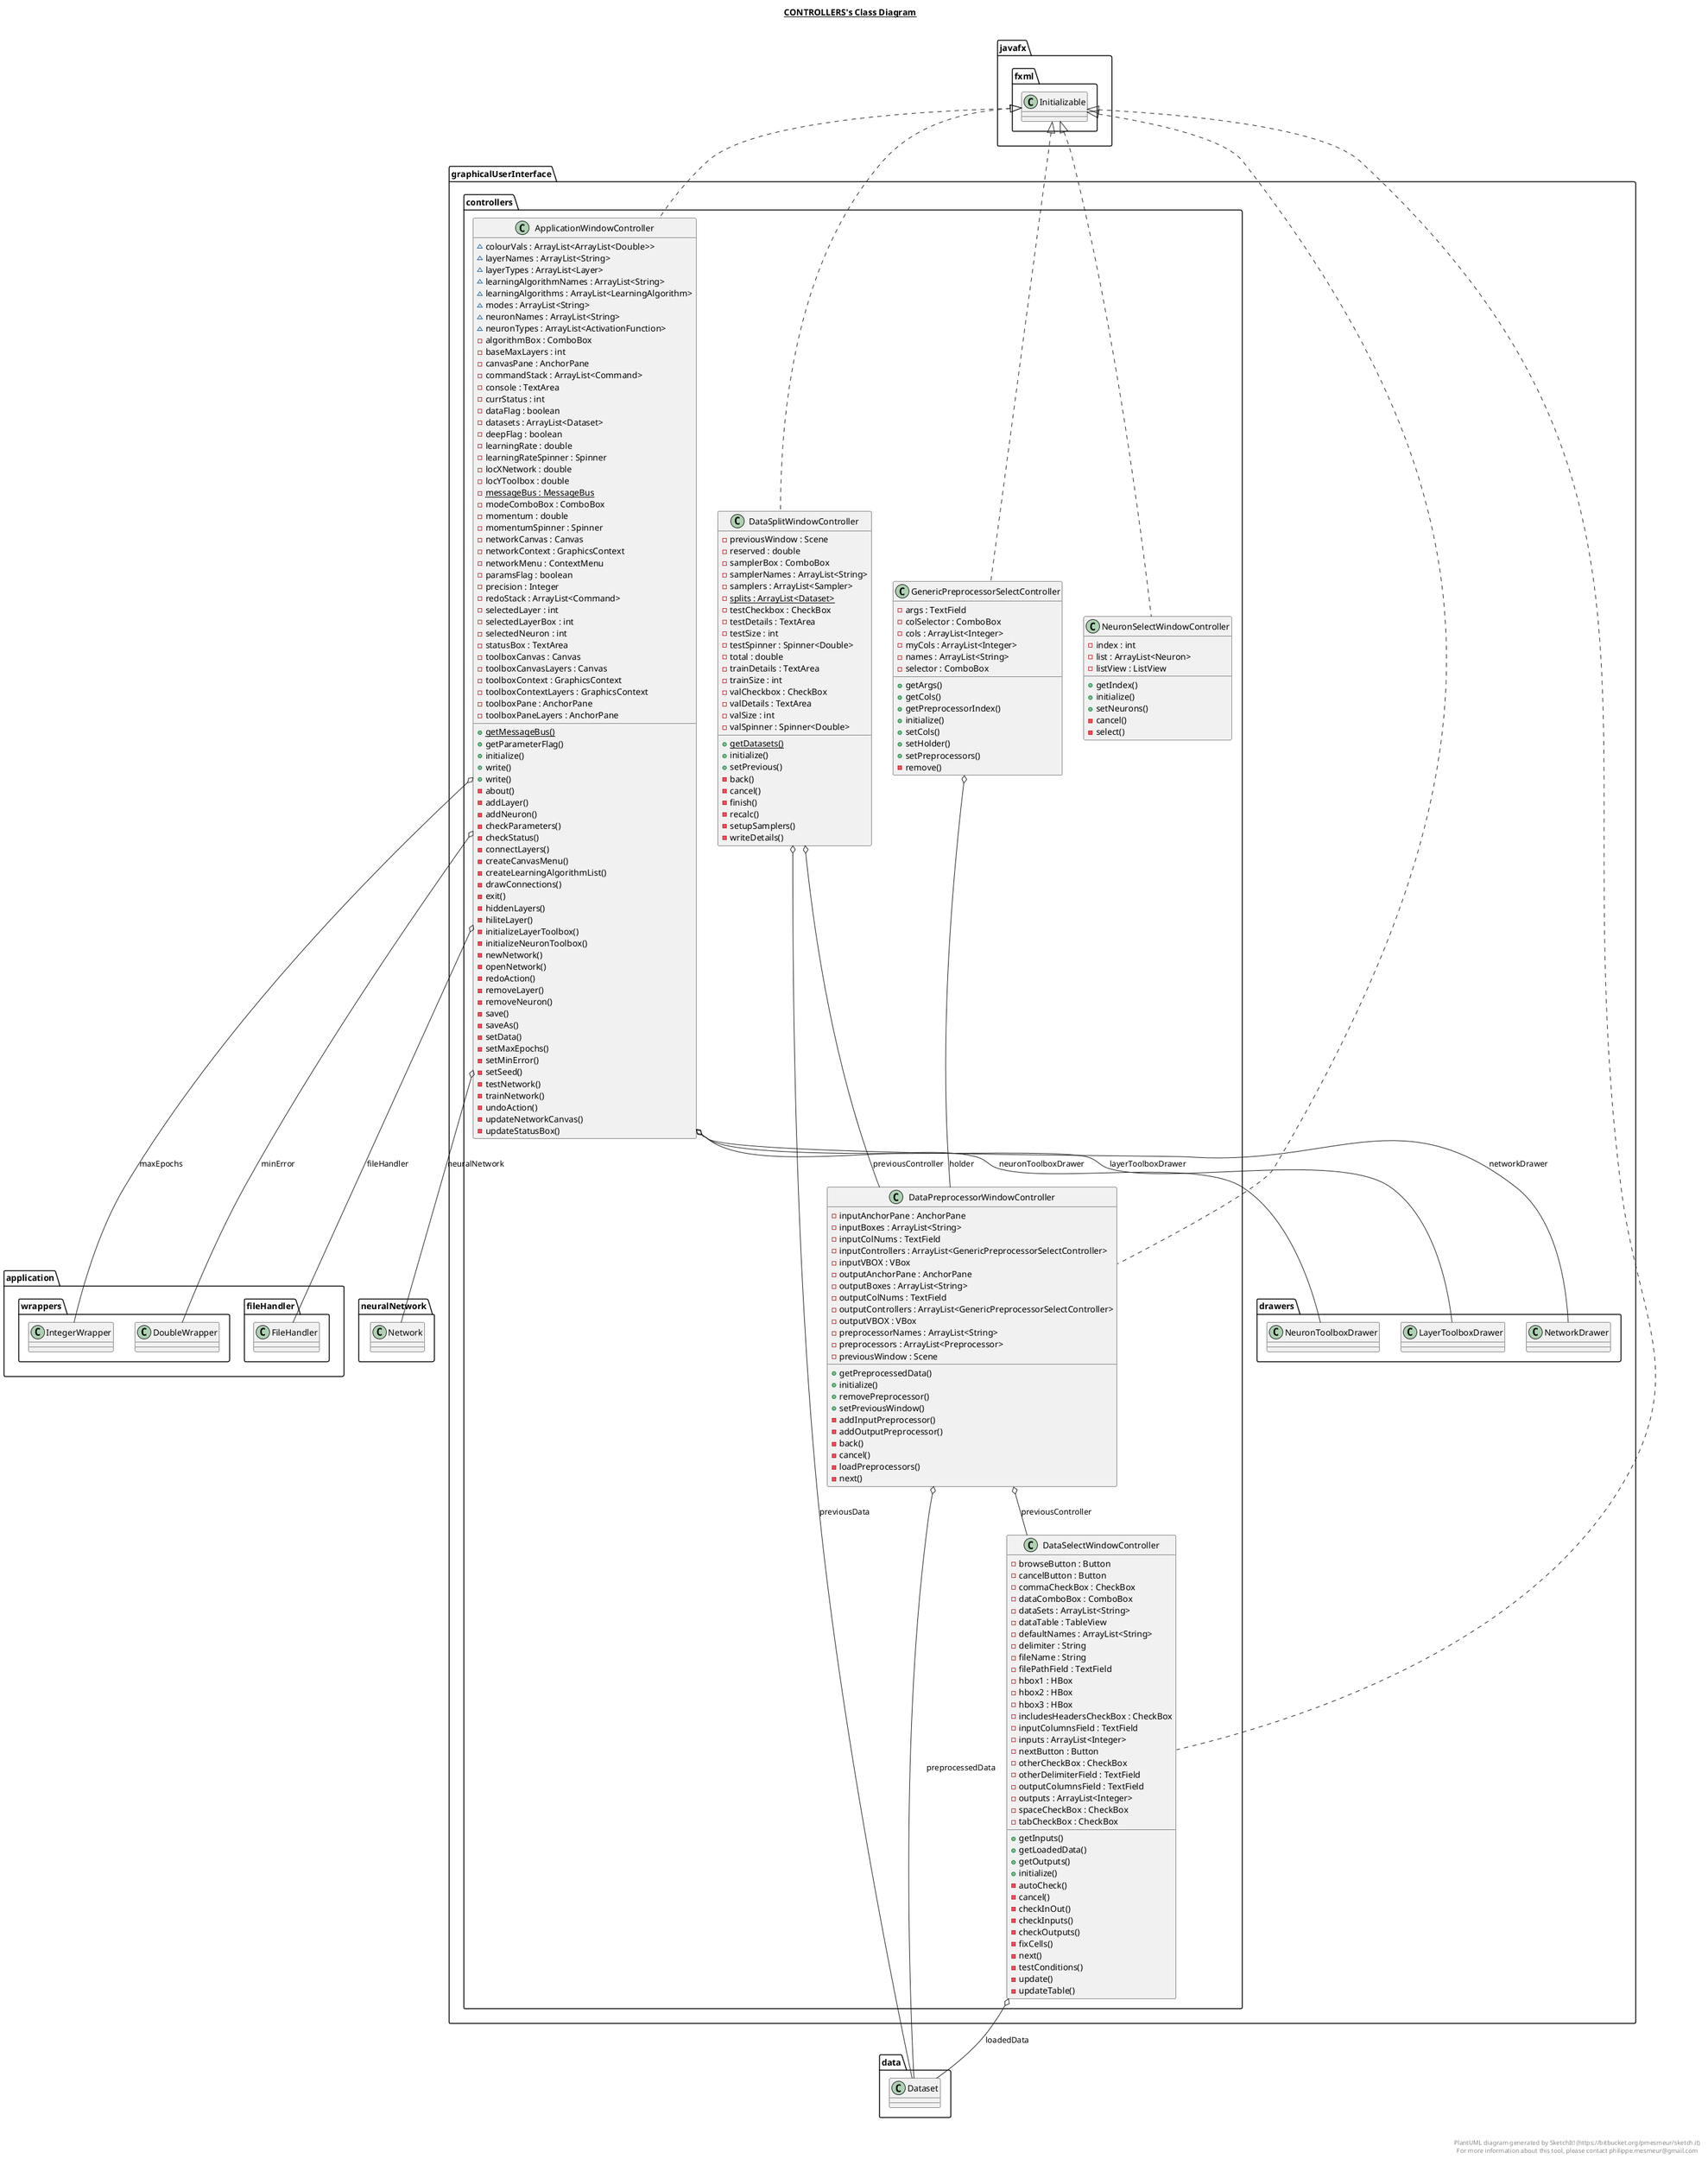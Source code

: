 @startuml

title __CONTROLLERS's Class Diagram__\n

  namespace graphicalUserInterface {
    namespace controllers {
      class graphicalUserInterface.controllers.ApplicationWindowController {
          ~ colourVals : ArrayList<ArrayList<Double>>
          ~ layerNames : ArrayList<String>
          ~ layerTypes : ArrayList<Layer>
          ~ learningAlgorithmNames : ArrayList<String>
          ~ learningAlgorithms : ArrayList<LearningAlgorithm>
          ~ modes : ArrayList<String>
          ~ neuronNames : ArrayList<String>
          ~ neuronTypes : ArrayList<ActivationFunction>
          - algorithmBox : ComboBox
          - baseMaxLayers : int
          - canvasPane : AnchorPane
          - commandStack : ArrayList<Command>
          - console : TextArea
          - currStatus : int
          - dataFlag : boolean
          - datasets : ArrayList<Dataset>
          - deepFlag : boolean
          - learningRate : double
          - learningRateSpinner : Spinner
          - locXNetwork : double
          - locYToolbox : double
          {static} - messageBus : MessageBus
          - modeComboBox : ComboBox
          - momentum : double
          - momentumSpinner : Spinner
          - networkCanvas : Canvas
          - networkContext : GraphicsContext
          - networkMenu : ContextMenu
          - paramsFlag : boolean
          - precision : Integer
          - redoStack : ArrayList<Command>
          - selectedLayer : int
          - selectedLayerBox : int
          - selectedNeuron : int
          - statusBox : TextArea
          - toolboxCanvas : Canvas
          - toolboxCanvasLayers : Canvas
          - toolboxContext : GraphicsContext
          - toolboxContextLayers : GraphicsContext
          - toolboxPane : AnchorPane
          - toolboxPaneLayers : AnchorPane
          {static} + getMessageBus()
          + getParameterFlag()
          + initialize()
          + write()
          + write()
          - about()
          - addLayer()
          - addNeuron()
          - checkParameters()
          - checkStatus()
          - connectLayers()
          - createCanvasMenu()
          - createLearningAlgorithmList()
          - drawConnections()
          - exit()
          - hiddenLayers()
          - hiliteLayer()
          - initializeLayerToolbox()
          - initializeNeuronToolbox()
          - newNetwork()
          - openNetwork()
          - redoAction()
          - removeLayer()
          - removeNeuron()
          - save()
          - saveAs()
          - setData()
          - setMaxEpochs()
          - setMinError()
          - setSeed()
          - testNetwork()
          - trainNetwork()
          - undoAction()
          - updateNetworkCanvas()
          - updateStatusBox()
      }
    }
  }
  

  namespace graphicalUserInterface {
    namespace controllers {
      class graphicalUserInterface.controllers.DataPreprocessorWindowController {
          - inputAnchorPane : AnchorPane
          - inputBoxes : ArrayList<String>
          - inputColNums : TextField
          - inputControllers : ArrayList<GenericPreprocessorSelectController>
          - inputVBOX : VBox
          - outputAnchorPane : AnchorPane
          - outputBoxes : ArrayList<String>
          - outputColNums : TextField
          - outputControllers : ArrayList<GenericPreprocessorSelectController>
          - outputVBOX : VBox
          - preprocessorNames : ArrayList<String>
          - preprocessors : ArrayList<Preprocessor>
          - previousWindow : Scene
          + getPreprocessedData()
          + initialize()
          + removePreprocessor()
          + setPreviousWindow()
          - addInputPreprocessor()
          - addOutputPreprocessor()
          - back()
          - cancel()
          - loadPreprocessors()
          - next()
      }
    }
  }
  

  namespace graphicalUserInterface {
    namespace controllers {
      class graphicalUserInterface.controllers.DataSelectWindowController {
          - browseButton : Button
          - cancelButton : Button
          - commaCheckBox : CheckBox
          - dataComboBox : ComboBox
          - dataSets : ArrayList<String>
          - dataTable : TableView
          - defaultNames : ArrayList<String>
          - delimiter : String
          - fileName : String
          - filePathField : TextField
          - hbox1 : HBox
          - hbox2 : HBox
          - hbox3 : HBox
          - includesHeadersCheckBox : CheckBox
          - inputColumnsField : TextField
          - inputs : ArrayList<Integer>
          - nextButton : Button
          - otherCheckBox : CheckBox
          - otherDelimiterField : TextField
          - outputColumnsField : TextField
          - outputs : ArrayList<Integer>
          - spaceCheckBox : CheckBox
          - tabCheckBox : CheckBox
          + getInputs()
          + getLoadedData()
          + getOutputs()
          + initialize()
          - autoCheck()
          - cancel()
          - checkInOut()
          - checkInputs()
          - checkOutputs()
          - fixCells()
          - next()
          - testConditions()
          - update()
          - updateTable()
      }
    }
  }
  

  namespace graphicalUserInterface {
    namespace controllers {
      class graphicalUserInterface.controllers.DataSplitWindowController {
          - previousWindow : Scene
          - reserved : double
          - samplerBox : ComboBox
          - samplerNames : ArrayList<String>
          - samplers : ArrayList<Sampler>
          {static} - splits : ArrayList<Dataset>
          - testCheckbox : CheckBox
          - testDetails : TextArea
          - testSize : int
          - testSpinner : Spinner<Double>
          - total : double
          - trainDetails : TextArea
          - trainSize : int
          - valCheckbox : CheckBox
          - valDetails : TextArea
          - valSize : int
          - valSpinner : Spinner<Double>
          {static} + getDatasets()
          + initialize()
          + setPrevious()
          - back()
          - cancel()
          - finish()
          - recalc()
          - setupSamplers()
          - writeDetails()
      }
    }
  }
  

  namespace graphicalUserInterface {
    namespace controllers {
      class graphicalUserInterface.controllers.GenericPreprocessorSelectController {
          - args : TextField
          - colSelector : ComboBox
          - cols : ArrayList<Integer>
          - myCols : ArrayList<Integer>
          - names : ArrayList<String>
          - selector : ComboBox
          + getArgs()
          + getCols()
          + getPreprocessorIndex()
          + initialize()
          + setCols()
          + setHolder()
          + setPreprocessors()
          - remove()
      }
    }
  }
  

  namespace graphicalUserInterface {
    namespace controllers {
      class graphicalUserInterface.controllers.NeuronSelectWindowController {
          - index : int
          - list : ArrayList<Neuron>
          - listView : ListView
          + getIndex()
          + initialize()
          + setNeurons()
          - cancel()
          - select()
      }
    }
  }
  

  graphicalUserInterface.controllers.ApplicationWindowController .up.|> javafx.fxml.Initializable
  graphicalUserInterface.controllers.ApplicationWindowController o-- application.fileHandler.FileHandler : fileHandler
  graphicalUserInterface.controllers.ApplicationWindowController o-- graphicalUserInterface.drawers.LayerToolboxDrawer : layerToolboxDrawer
  graphicalUserInterface.controllers.ApplicationWindowController o-- application.wrappers.IntegerWrapper : maxEpochs
  graphicalUserInterface.controllers.ApplicationWindowController o-- application.wrappers.DoubleWrapper : minError
  graphicalUserInterface.controllers.ApplicationWindowController o-- graphicalUserInterface.drawers.NetworkDrawer : networkDrawer
  graphicalUserInterface.controllers.ApplicationWindowController o-- neuralNetwork.Network : neuralNetwork
  graphicalUserInterface.controllers.ApplicationWindowController o-- graphicalUserInterface.drawers.NeuronToolboxDrawer : neuronToolboxDrawer
  graphicalUserInterface.controllers.DataPreprocessorWindowController .up.|> javafx.fxml.Initializable
  graphicalUserInterface.controllers.DataPreprocessorWindowController o-- data.Dataset : preprocessedData
  graphicalUserInterface.controllers.DataPreprocessorWindowController o-- graphicalUserInterface.controllers.DataSelectWindowController : previousController
  graphicalUserInterface.controllers.DataSelectWindowController .up.|> javafx.fxml.Initializable
  graphicalUserInterface.controllers.DataSelectWindowController o-- data.Dataset : loadedData
  graphicalUserInterface.controllers.DataSplitWindowController .up.|> javafx.fxml.Initializable
  graphicalUserInterface.controllers.DataSplitWindowController o-- graphicalUserInterface.controllers.DataPreprocessorWindowController : previousController
  graphicalUserInterface.controllers.DataSplitWindowController o-- data.Dataset : previousData
  graphicalUserInterface.controllers.GenericPreprocessorSelectController .up.|> javafx.fxml.Initializable
  graphicalUserInterface.controllers.GenericPreprocessorSelectController o-- graphicalUserInterface.controllers.DataPreprocessorWindowController : holder
  graphicalUserInterface.controllers.NeuronSelectWindowController .up.|> javafx.fxml.Initializable


right footer


PlantUML diagram generated by SketchIt! (https://bitbucket.org/pmesmeur/sketch.it)
For more information about this tool, please contact philippe.mesmeur@gmail.com
endfooter

@enduml
